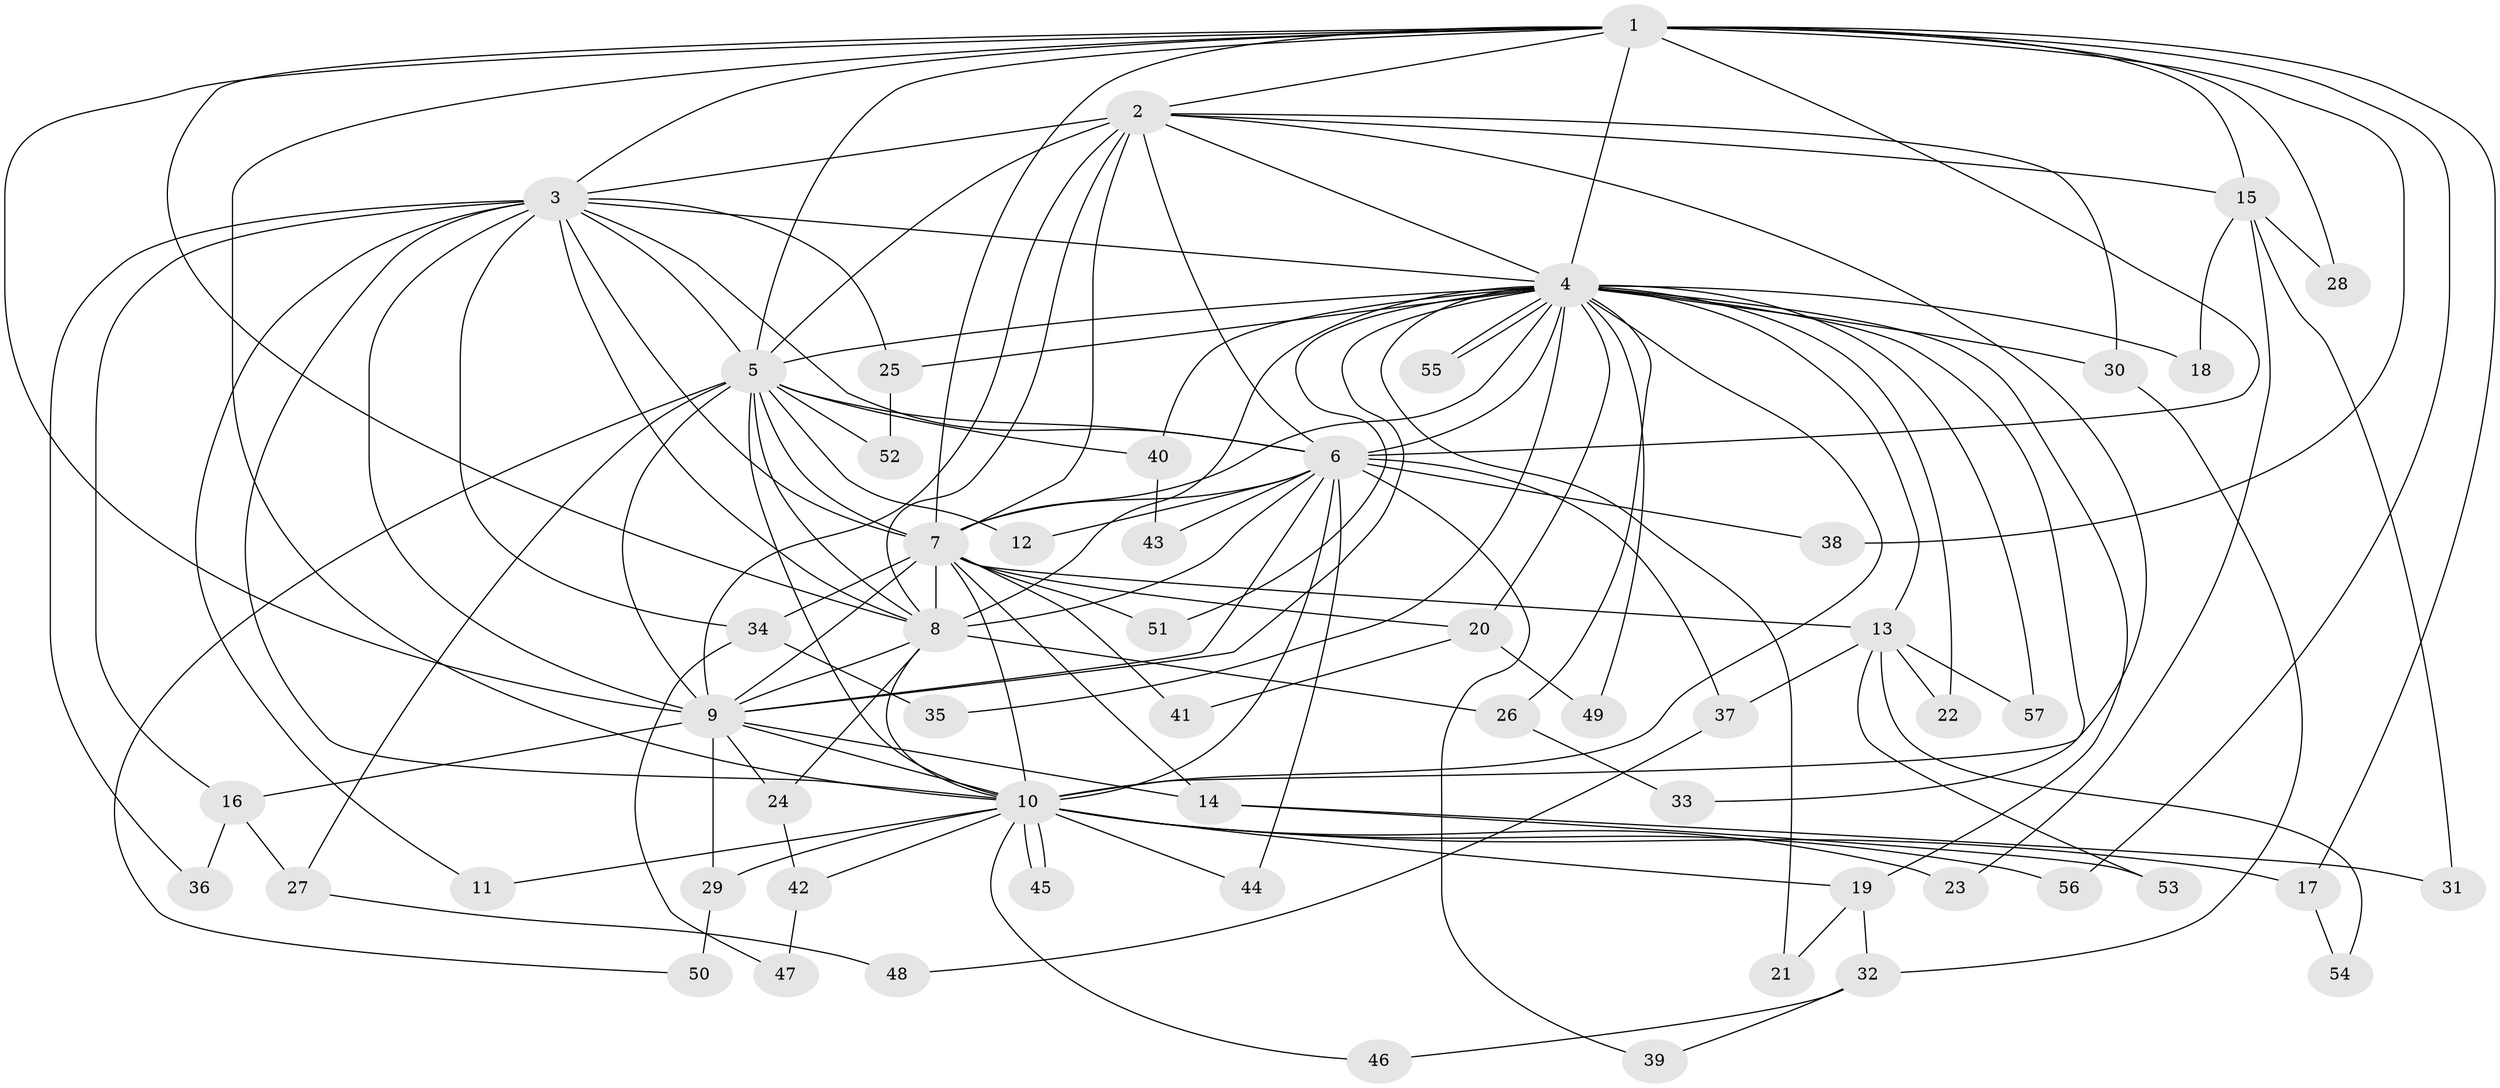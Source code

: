 // Generated by graph-tools (version 1.1) at 2025/11/02/27/25 16:11:09]
// undirected, 57 vertices, 139 edges
graph export_dot {
graph [start="1"]
  node [color=gray90,style=filled];
  1;
  2;
  3;
  4;
  5;
  6;
  7;
  8;
  9;
  10;
  11;
  12;
  13;
  14;
  15;
  16;
  17;
  18;
  19;
  20;
  21;
  22;
  23;
  24;
  25;
  26;
  27;
  28;
  29;
  30;
  31;
  32;
  33;
  34;
  35;
  36;
  37;
  38;
  39;
  40;
  41;
  42;
  43;
  44;
  45;
  46;
  47;
  48;
  49;
  50;
  51;
  52;
  53;
  54;
  55;
  56;
  57;
  1 -- 2;
  1 -- 3;
  1 -- 4;
  1 -- 5;
  1 -- 6;
  1 -- 7;
  1 -- 8;
  1 -- 9;
  1 -- 10;
  1 -- 15;
  1 -- 17;
  1 -- 28;
  1 -- 38;
  1 -- 56;
  2 -- 3;
  2 -- 4;
  2 -- 5;
  2 -- 6;
  2 -- 7;
  2 -- 8;
  2 -- 9;
  2 -- 10;
  2 -- 15;
  2 -- 30;
  3 -- 4;
  3 -- 5;
  3 -- 6;
  3 -- 7;
  3 -- 8;
  3 -- 9;
  3 -- 10;
  3 -- 11;
  3 -- 16;
  3 -- 25;
  3 -- 34;
  3 -- 36;
  4 -- 5;
  4 -- 6;
  4 -- 7;
  4 -- 8;
  4 -- 9;
  4 -- 10;
  4 -- 13;
  4 -- 18;
  4 -- 19;
  4 -- 20;
  4 -- 21;
  4 -- 22;
  4 -- 25;
  4 -- 26;
  4 -- 30;
  4 -- 33;
  4 -- 35;
  4 -- 40;
  4 -- 49;
  4 -- 51;
  4 -- 55;
  4 -- 55;
  4 -- 57;
  5 -- 6;
  5 -- 7;
  5 -- 8;
  5 -- 9;
  5 -- 10;
  5 -- 12;
  5 -- 27;
  5 -- 40;
  5 -- 50;
  5 -- 52;
  6 -- 7;
  6 -- 8;
  6 -- 9;
  6 -- 10;
  6 -- 12;
  6 -- 37;
  6 -- 38;
  6 -- 39;
  6 -- 43;
  6 -- 44;
  7 -- 8;
  7 -- 9;
  7 -- 10;
  7 -- 13;
  7 -- 14;
  7 -- 20;
  7 -- 34;
  7 -- 41;
  7 -- 51;
  8 -- 9;
  8 -- 10;
  8 -- 24;
  8 -- 26;
  9 -- 10;
  9 -- 14;
  9 -- 16;
  9 -- 24;
  9 -- 29;
  10 -- 11;
  10 -- 17;
  10 -- 19;
  10 -- 23;
  10 -- 29;
  10 -- 42;
  10 -- 44;
  10 -- 45;
  10 -- 45;
  10 -- 46;
  10 -- 56;
  13 -- 22;
  13 -- 37;
  13 -- 53;
  13 -- 54;
  13 -- 57;
  14 -- 31;
  14 -- 53;
  15 -- 18;
  15 -- 23;
  15 -- 28;
  15 -- 31;
  16 -- 27;
  16 -- 36;
  17 -- 54;
  19 -- 21;
  19 -- 32;
  20 -- 41;
  20 -- 49;
  24 -- 42;
  25 -- 52;
  26 -- 33;
  27 -- 48;
  29 -- 50;
  30 -- 32;
  32 -- 39;
  32 -- 46;
  34 -- 35;
  34 -- 47;
  37 -- 48;
  40 -- 43;
  42 -- 47;
}
